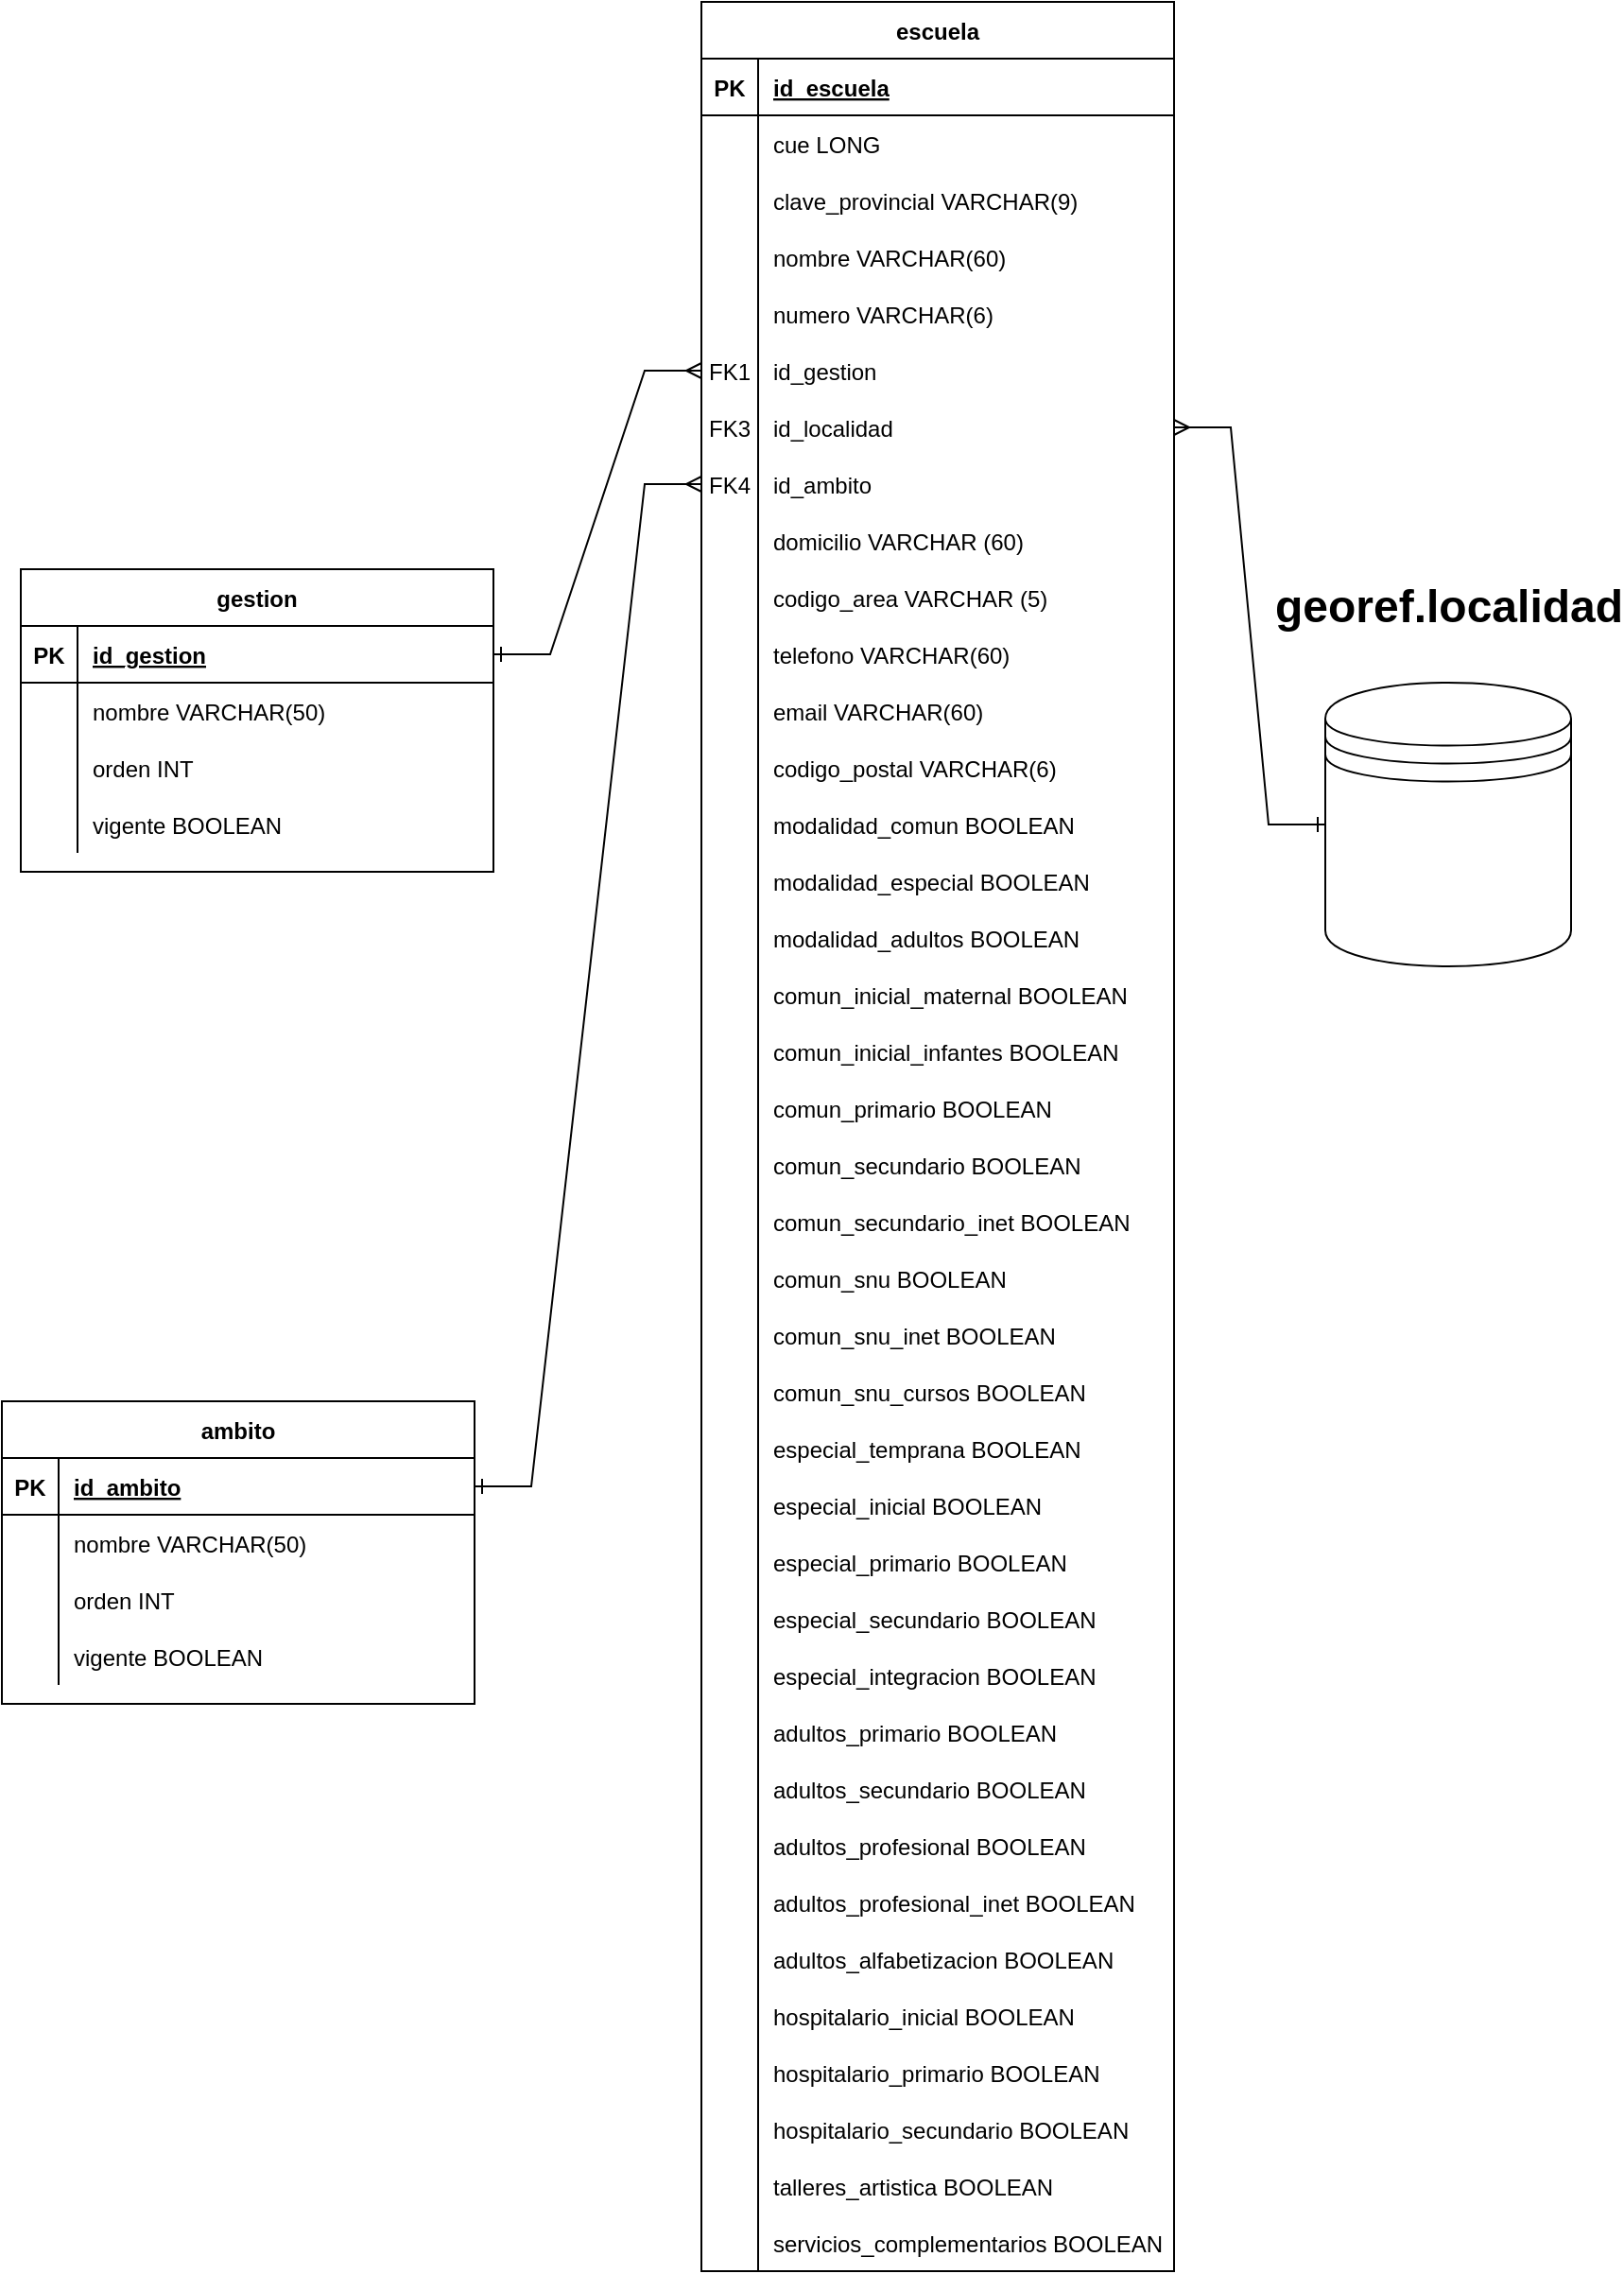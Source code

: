<mxfile version="22.0.4" type="github">
  <diagram id="R2lEEEUBdFMjLlhIrx00" name="Page-1">
    <mxGraphModel dx="1916" dy="1738" grid="1" gridSize="10" guides="1" tooltips="1" connect="1" arrows="1" fold="1" page="1" pageScale="1" pageWidth="850" pageHeight="1100" math="0" shadow="0" extFonts="Permanent Marker^https://fonts.googleapis.com/css?family=Permanent+Marker">
      <root>
        <mxCell id="0" />
        <mxCell id="1" parent="0" />
        <mxCell id="9YQmN1Ds9y90uGteiGCf-36" value="gestion" style="shape=table;startSize=30;container=1;collapsible=1;childLayout=tableLayout;fixedRows=1;rowLines=0;fontStyle=1;align=center;resizeLast=1;" parent="1" vertex="1">
          <mxGeometry x="-530" y="250" width="250" height="160" as="geometry" />
        </mxCell>
        <mxCell id="9YQmN1Ds9y90uGteiGCf-37" value="" style="shape=partialRectangle;collapsible=0;dropTarget=0;pointerEvents=0;fillColor=none;points=[[0,0.5],[1,0.5]];portConstraint=eastwest;top=0;left=0;right=0;bottom=1;" parent="9YQmN1Ds9y90uGteiGCf-36" vertex="1">
          <mxGeometry y="30" width="250" height="30" as="geometry" />
        </mxCell>
        <mxCell id="9YQmN1Ds9y90uGteiGCf-38" value="PK" style="shape=partialRectangle;overflow=hidden;connectable=0;fillColor=none;top=0;left=0;bottom=0;right=0;fontStyle=1;" parent="9YQmN1Ds9y90uGteiGCf-37" vertex="1">
          <mxGeometry width="30" height="30" as="geometry">
            <mxRectangle width="30" height="30" as="alternateBounds" />
          </mxGeometry>
        </mxCell>
        <mxCell id="9YQmN1Ds9y90uGteiGCf-39" value="id_gestion" style="shape=partialRectangle;overflow=hidden;connectable=0;fillColor=none;top=0;left=0;bottom=0;right=0;align=left;spacingLeft=6;fontStyle=5;" parent="9YQmN1Ds9y90uGteiGCf-37" vertex="1">
          <mxGeometry x="30" width="220" height="30" as="geometry">
            <mxRectangle width="220" height="30" as="alternateBounds" />
          </mxGeometry>
        </mxCell>
        <mxCell id="9YQmN1Ds9y90uGteiGCf-40" value="" style="shape=partialRectangle;collapsible=0;dropTarget=0;pointerEvents=0;fillColor=none;points=[[0,0.5],[1,0.5]];portConstraint=eastwest;top=0;left=0;right=0;bottom=0;" parent="9YQmN1Ds9y90uGteiGCf-36" vertex="1">
          <mxGeometry y="60" width="250" height="30" as="geometry" />
        </mxCell>
        <mxCell id="9YQmN1Ds9y90uGteiGCf-41" value="" style="shape=partialRectangle;overflow=hidden;connectable=0;fillColor=none;top=0;left=0;bottom=0;right=0;" parent="9YQmN1Ds9y90uGteiGCf-40" vertex="1">
          <mxGeometry width="30" height="30" as="geometry">
            <mxRectangle width="30" height="30" as="alternateBounds" />
          </mxGeometry>
        </mxCell>
        <mxCell id="9YQmN1Ds9y90uGteiGCf-42" value="nombre VARCHAR(50)" style="shape=partialRectangle;overflow=hidden;connectable=0;fillColor=none;top=0;left=0;bottom=0;right=0;align=left;spacingLeft=6;" parent="9YQmN1Ds9y90uGteiGCf-40" vertex="1">
          <mxGeometry x="30" width="220" height="30" as="geometry">
            <mxRectangle width="220" height="30" as="alternateBounds" />
          </mxGeometry>
        </mxCell>
        <mxCell id="9YQmN1Ds9y90uGteiGCf-43" value="" style="shape=partialRectangle;collapsible=0;dropTarget=0;pointerEvents=0;fillColor=none;points=[[0,0.5],[1,0.5]];portConstraint=eastwest;top=0;left=0;right=0;bottom=0;" parent="9YQmN1Ds9y90uGteiGCf-36" vertex="1">
          <mxGeometry y="90" width="250" height="30" as="geometry" />
        </mxCell>
        <mxCell id="9YQmN1Ds9y90uGteiGCf-44" value="" style="shape=partialRectangle;overflow=hidden;connectable=0;fillColor=none;top=0;left=0;bottom=0;right=0;" parent="9YQmN1Ds9y90uGteiGCf-43" vertex="1">
          <mxGeometry width="30" height="30" as="geometry">
            <mxRectangle width="30" height="30" as="alternateBounds" />
          </mxGeometry>
        </mxCell>
        <mxCell id="9YQmN1Ds9y90uGteiGCf-45" value="orden INT" style="shape=partialRectangle;overflow=hidden;connectable=0;fillColor=none;top=0;left=0;bottom=0;right=0;align=left;spacingLeft=6;" parent="9YQmN1Ds9y90uGteiGCf-43" vertex="1">
          <mxGeometry x="30" width="220" height="30" as="geometry">
            <mxRectangle width="220" height="30" as="alternateBounds" />
          </mxGeometry>
        </mxCell>
        <mxCell id="9YQmN1Ds9y90uGteiGCf-46" value="" style="shape=partialRectangle;collapsible=0;dropTarget=0;pointerEvents=0;fillColor=none;points=[[0,0.5],[1,0.5]];portConstraint=eastwest;top=0;left=0;right=0;bottom=0;" parent="9YQmN1Ds9y90uGteiGCf-36" vertex="1">
          <mxGeometry y="120" width="250" height="30" as="geometry" />
        </mxCell>
        <mxCell id="9YQmN1Ds9y90uGteiGCf-47" value="" style="shape=partialRectangle;overflow=hidden;connectable=0;fillColor=none;top=0;left=0;bottom=0;right=0;" parent="9YQmN1Ds9y90uGteiGCf-46" vertex="1">
          <mxGeometry width="30" height="30" as="geometry">
            <mxRectangle width="30" height="30" as="alternateBounds" />
          </mxGeometry>
        </mxCell>
        <mxCell id="9YQmN1Ds9y90uGteiGCf-48" value="vigente BOOLEAN" style="shape=partialRectangle;overflow=hidden;connectable=0;fillColor=none;top=0;left=0;bottom=0;right=0;align=left;spacingLeft=6;" parent="9YQmN1Ds9y90uGteiGCf-46" vertex="1">
          <mxGeometry x="30" width="220" height="30" as="geometry">
            <mxRectangle width="220" height="30" as="alternateBounds" />
          </mxGeometry>
        </mxCell>
        <mxCell id="9YQmN1Ds9y90uGteiGCf-91" style="edgeStyle=entityRelationEdgeStyle;rounded=0;orthogonalLoop=1;jettySize=auto;html=1;exitX=1;exitY=0.5;exitDx=0;exitDy=0;entryX=0;entryY=0.5;entryDx=0;entryDy=0;startArrow=ERmany;startFill=0;endArrow=ERone;endFill=0;" parent="1" source="9YQmN1Ds9y90uGteiGCf-65" edge="1">
          <mxGeometry relative="1" as="geometry">
            <Array as="points">
              <mxPoint x="570" y="450" />
              <mxPoint x="940" y="440" />
            </Array>
            <mxPoint x="160" y="385" as="targetPoint" />
          </mxGeometry>
        </mxCell>
        <mxCell id="9YQmN1Ds9y90uGteiGCf-94" style="edgeStyle=entityRelationEdgeStyle;rounded=0;orthogonalLoop=1;jettySize=auto;html=1;exitX=1;exitY=0.5;exitDx=0;exitDy=0;entryX=0;entryY=0.5;entryDx=0;entryDy=0;startArrow=ERone;startFill=0;endArrow=ERmany;endFill=0;" parent="1" source="9YQmN1Ds9y90uGteiGCf-37" target="9YQmN1Ds9y90uGteiGCf-33" edge="1">
          <mxGeometry relative="1" as="geometry" />
        </mxCell>
        <mxCell id="9YQmN1Ds9y90uGteiGCf-121" value="ambito" style="shape=table;startSize=30;container=1;collapsible=1;childLayout=tableLayout;fixedRows=1;rowLines=0;fontStyle=1;align=center;resizeLast=1;" parent="1" vertex="1">
          <mxGeometry x="-540" y="690" width="250" height="160" as="geometry" />
        </mxCell>
        <mxCell id="9YQmN1Ds9y90uGteiGCf-122" value="" style="shape=partialRectangle;collapsible=0;dropTarget=0;pointerEvents=0;fillColor=none;points=[[0,0.5],[1,0.5]];portConstraint=eastwest;top=0;left=0;right=0;bottom=1;" parent="9YQmN1Ds9y90uGteiGCf-121" vertex="1">
          <mxGeometry y="30" width="250" height="30" as="geometry" />
        </mxCell>
        <mxCell id="9YQmN1Ds9y90uGteiGCf-123" value="PK" style="shape=partialRectangle;overflow=hidden;connectable=0;fillColor=none;top=0;left=0;bottom=0;right=0;fontStyle=1;" parent="9YQmN1Ds9y90uGteiGCf-122" vertex="1">
          <mxGeometry width="30" height="30" as="geometry">
            <mxRectangle width="30" height="30" as="alternateBounds" />
          </mxGeometry>
        </mxCell>
        <mxCell id="9YQmN1Ds9y90uGteiGCf-124" value="id_ambito" style="shape=partialRectangle;overflow=hidden;connectable=0;fillColor=none;top=0;left=0;bottom=0;right=0;align=left;spacingLeft=6;fontStyle=5;" parent="9YQmN1Ds9y90uGteiGCf-122" vertex="1">
          <mxGeometry x="30" width="220" height="30" as="geometry">
            <mxRectangle width="220" height="30" as="alternateBounds" />
          </mxGeometry>
        </mxCell>
        <mxCell id="9YQmN1Ds9y90uGteiGCf-125" value="" style="shape=partialRectangle;collapsible=0;dropTarget=0;pointerEvents=0;fillColor=none;points=[[0,0.5],[1,0.5]];portConstraint=eastwest;top=0;left=0;right=0;bottom=0;" parent="9YQmN1Ds9y90uGteiGCf-121" vertex="1">
          <mxGeometry y="60" width="250" height="30" as="geometry" />
        </mxCell>
        <mxCell id="9YQmN1Ds9y90uGteiGCf-126" value="" style="shape=partialRectangle;overflow=hidden;connectable=0;fillColor=none;top=0;left=0;bottom=0;right=0;" parent="9YQmN1Ds9y90uGteiGCf-125" vertex="1">
          <mxGeometry width="30" height="30" as="geometry">
            <mxRectangle width="30" height="30" as="alternateBounds" />
          </mxGeometry>
        </mxCell>
        <mxCell id="9YQmN1Ds9y90uGteiGCf-127" value="nombre VARCHAR(50)" style="shape=partialRectangle;overflow=hidden;connectable=0;fillColor=none;top=0;left=0;bottom=0;right=0;align=left;spacingLeft=6;" parent="9YQmN1Ds9y90uGteiGCf-125" vertex="1">
          <mxGeometry x="30" width="220" height="30" as="geometry">
            <mxRectangle width="220" height="30" as="alternateBounds" />
          </mxGeometry>
        </mxCell>
        <mxCell id="9YQmN1Ds9y90uGteiGCf-128" value="" style="shape=partialRectangle;collapsible=0;dropTarget=0;pointerEvents=0;fillColor=none;points=[[0,0.5],[1,0.5]];portConstraint=eastwest;top=0;left=0;right=0;bottom=0;" parent="9YQmN1Ds9y90uGteiGCf-121" vertex="1">
          <mxGeometry y="90" width="250" height="30" as="geometry" />
        </mxCell>
        <mxCell id="9YQmN1Ds9y90uGteiGCf-129" value="" style="shape=partialRectangle;overflow=hidden;connectable=0;fillColor=none;top=0;left=0;bottom=0;right=0;" parent="9YQmN1Ds9y90uGteiGCf-128" vertex="1">
          <mxGeometry width="30" height="30" as="geometry">
            <mxRectangle width="30" height="30" as="alternateBounds" />
          </mxGeometry>
        </mxCell>
        <mxCell id="9YQmN1Ds9y90uGteiGCf-130" value="orden INT" style="shape=partialRectangle;overflow=hidden;connectable=0;fillColor=none;top=0;left=0;bottom=0;right=0;align=left;spacingLeft=6;" parent="9YQmN1Ds9y90uGteiGCf-128" vertex="1">
          <mxGeometry x="30" width="220" height="30" as="geometry">
            <mxRectangle width="220" height="30" as="alternateBounds" />
          </mxGeometry>
        </mxCell>
        <mxCell id="9YQmN1Ds9y90uGteiGCf-131" value="" style="shape=partialRectangle;collapsible=0;dropTarget=0;pointerEvents=0;fillColor=none;points=[[0,0.5],[1,0.5]];portConstraint=eastwest;top=0;left=0;right=0;bottom=0;" parent="9YQmN1Ds9y90uGteiGCf-121" vertex="1">
          <mxGeometry y="120" width="250" height="30" as="geometry" />
        </mxCell>
        <mxCell id="9YQmN1Ds9y90uGteiGCf-132" value="" style="shape=partialRectangle;overflow=hidden;connectable=0;fillColor=none;top=0;left=0;bottom=0;right=0;" parent="9YQmN1Ds9y90uGteiGCf-131" vertex="1">
          <mxGeometry width="30" height="30" as="geometry">
            <mxRectangle width="30" height="30" as="alternateBounds" />
          </mxGeometry>
        </mxCell>
        <mxCell id="9YQmN1Ds9y90uGteiGCf-133" value="vigente BOOLEAN" style="shape=partialRectangle;overflow=hidden;connectable=0;fillColor=none;top=0;left=0;bottom=0;right=0;align=left;spacingLeft=6;" parent="9YQmN1Ds9y90uGteiGCf-131" vertex="1">
          <mxGeometry x="30" width="220" height="30" as="geometry">
            <mxRectangle width="220" height="30" as="alternateBounds" />
          </mxGeometry>
        </mxCell>
        <mxCell id="9YQmN1Ds9y90uGteiGCf-134" style="edgeStyle=entityRelationEdgeStyle;rounded=0;orthogonalLoop=1;jettySize=auto;html=1;exitX=1;exitY=0.5;exitDx=0;exitDy=0;entryX=0;entryY=0.5;entryDx=0;entryDy=0;startArrow=ERone;startFill=0;endArrow=ERmany;endFill=0;" parent="1" source="9YQmN1Ds9y90uGteiGCf-122" target="9YQmN1Ds9y90uGteiGCf-118" edge="1">
          <mxGeometry relative="1" as="geometry" />
        </mxCell>
        <mxCell id="9YQmN1Ds9y90uGteiGCf-1" value="escuela" style="shape=table;startSize=30;container=1;collapsible=1;childLayout=tableLayout;fixedRows=1;rowLines=0;fontStyle=1;align=center;resizeLast=1;" parent="1" vertex="1">
          <mxGeometry x="-170" y="-50" width="250" height="1200" as="geometry" />
        </mxCell>
        <mxCell id="9YQmN1Ds9y90uGteiGCf-2" value="" style="shape=partialRectangle;collapsible=0;dropTarget=0;pointerEvents=0;fillColor=none;points=[[0,0.5],[1,0.5]];portConstraint=eastwest;top=0;left=0;right=0;bottom=1;" parent="9YQmN1Ds9y90uGteiGCf-1" vertex="1">
          <mxGeometry y="30" width="250" height="30" as="geometry" />
        </mxCell>
        <mxCell id="9YQmN1Ds9y90uGteiGCf-3" value="PK" style="shape=partialRectangle;overflow=hidden;connectable=0;fillColor=none;top=0;left=0;bottom=0;right=0;fontStyle=1;" parent="9YQmN1Ds9y90uGteiGCf-2" vertex="1">
          <mxGeometry width="30" height="30" as="geometry">
            <mxRectangle width="30" height="30" as="alternateBounds" />
          </mxGeometry>
        </mxCell>
        <mxCell id="9YQmN1Ds9y90uGteiGCf-4" value="id_escuela" style="shape=partialRectangle;overflow=hidden;connectable=0;fillColor=none;top=0;left=0;bottom=0;right=0;align=left;spacingLeft=6;fontStyle=5;" parent="9YQmN1Ds9y90uGteiGCf-2" vertex="1">
          <mxGeometry x="30" width="220" height="30" as="geometry">
            <mxRectangle width="220" height="30" as="alternateBounds" />
          </mxGeometry>
        </mxCell>
        <mxCell id="9YQmN1Ds9y90uGteiGCf-5" value="" style="shape=partialRectangle;collapsible=0;dropTarget=0;pointerEvents=0;fillColor=none;points=[[0,0.5],[1,0.5]];portConstraint=eastwest;top=0;left=0;right=0;bottom=0;" parent="9YQmN1Ds9y90uGteiGCf-1" vertex="1">
          <mxGeometry y="60" width="250" height="30" as="geometry" />
        </mxCell>
        <mxCell id="9YQmN1Ds9y90uGteiGCf-6" value="" style="shape=partialRectangle;overflow=hidden;connectable=0;fillColor=none;top=0;left=0;bottom=0;right=0;" parent="9YQmN1Ds9y90uGteiGCf-5" vertex="1">
          <mxGeometry width="30" height="30" as="geometry">
            <mxRectangle width="30" height="30" as="alternateBounds" />
          </mxGeometry>
        </mxCell>
        <mxCell id="9YQmN1Ds9y90uGteiGCf-7" value="cue LONG" style="shape=partialRectangle;overflow=hidden;connectable=0;fillColor=none;top=0;left=0;bottom=0;right=0;align=left;spacingLeft=6;" parent="9YQmN1Ds9y90uGteiGCf-5" vertex="1">
          <mxGeometry x="30" width="220" height="30" as="geometry">
            <mxRectangle width="220" height="30" as="alternateBounds" />
          </mxGeometry>
        </mxCell>
        <mxCell id="9YQmN1Ds9y90uGteiGCf-8" value="" style="shape=partialRectangle;collapsible=0;dropTarget=0;pointerEvents=0;fillColor=none;points=[[0,0.5],[1,0.5]];portConstraint=eastwest;top=0;left=0;right=0;bottom=0;" parent="9YQmN1Ds9y90uGteiGCf-1" vertex="1">
          <mxGeometry y="90" width="250" height="30" as="geometry" />
        </mxCell>
        <mxCell id="9YQmN1Ds9y90uGteiGCf-9" value="" style="shape=partialRectangle;overflow=hidden;connectable=0;fillColor=none;top=0;left=0;bottom=0;right=0;" parent="9YQmN1Ds9y90uGteiGCf-8" vertex="1">
          <mxGeometry width="30" height="30" as="geometry">
            <mxRectangle width="30" height="30" as="alternateBounds" />
          </mxGeometry>
        </mxCell>
        <mxCell id="9YQmN1Ds9y90uGteiGCf-10" value="clave_provincial VARCHAR(9)" style="shape=partialRectangle;overflow=hidden;connectable=0;fillColor=none;top=0;left=0;bottom=0;right=0;align=left;spacingLeft=6;" parent="9YQmN1Ds9y90uGteiGCf-8" vertex="1">
          <mxGeometry x="30" width="220" height="30" as="geometry">
            <mxRectangle width="220" height="30" as="alternateBounds" />
          </mxGeometry>
        </mxCell>
        <mxCell id="9YQmN1Ds9y90uGteiGCf-11" value="" style="shape=partialRectangle;collapsible=0;dropTarget=0;pointerEvents=0;fillColor=none;points=[[0,0.5],[1,0.5]];portConstraint=eastwest;top=0;left=0;right=0;bottom=0;" parent="9YQmN1Ds9y90uGteiGCf-1" vertex="1">
          <mxGeometry y="120" width="250" height="30" as="geometry" />
        </mxCell>
        <mxCell id="9YQmN1Ds9y90uGteiGCf-12" value="" style="shape=partialRectangle;overflow=hidden;connectable=0;fillColor=none;top=0;left=0;bottom=0;right=0;" parent="9YQmN1Ds9y90uGteiGCf-11" vertex="1">
          <mxGeometry width="30" height="30" as="geometry">
            <mxRectangle width="30" height="30" as="alternateBounds" />
          </mxGeometry>
        </mxCell>
        <mxCell id="9YQmN1Ds9y90uGteiGCf-13" value="nombre VARCHAR(60)" style="shape=partialRectangle;overflow=hidden;connectable=0;fillColor=none;top=0;left=0;bottom=0;right=0;align=left;spacingLeft=6;" parent="9YQmN1Ds9y90uGteiGCf-11" vertex="1">
          <mxGeometry x="30" width="220" height="30" as="geometry">
            <mxRectangle width="220" height="30" as="alternateBounds" />
          </mxGeometry>
        </mxCell>
        <mxCell id="9YQmN1Ds9y90uGteiGCf-14" value="" style="shape=partialRectangle;collapsible=0;dropTarget=0;pointerEvents=0;fillColor=none;points=[[0,0.5],[1,0.5]];portConstraint=eastwest;top=0;left=0;right=0;bottom=0;" parent="9YQmN1Ds9y90uGteiGCf-1" vertex="1">
          <mxGeometry y="150" width="250" height="30" as="geometry" />
        </mxCell>
        <mxCell id="9YQmN1Ds9y90uGteiGCf-15" value="" style="shape=partialRectangle;overflow=hidden;connectable=0;fillColor=none;top=0;left=0;bottom=0;right=0;" parent="9YQmN1Ds9y90uGteiGCf-14" vertex="1">
          <mxGeometry width="30" height="30" as="geometry">
            <mxRectangle width="30" height="30" as="alternateBounds" />
          </mxGeometry>
        </mxCell>
        <mxCell id="9YQmN1Ds9y90uGteiGCf-16" value="numero VARCHAR(6)" style="shape=partialRectangle;overflow=hidden;connectable=0;fillColor=none;top=0;left=0;bottom=0;right=0;align=left;spacingLeft=6;" parent="9YQmN1Ds9y90uGteiGCf-14" vertex="1">
          <mxGeometry x="30" width="220" height="30" as="geometry">
            <mxRectangle width="220" height="30" as="alternateBounds" />
          </mxGeometry>
        </mxCell>
        <mxCell id="9YQmN1Ds9y90uGteiGCf-33" value="" style="shape=partialRectangle;collapsible=0;dropTarget=0;pointerEvents=0;fillColor=none;points=[[0,0.5],[1,0.5]];portConstraint=eastwest;top=0;left=0;right=0;bottom=0;" parent="9YQmN1Ds9y90uGteiGCf-1" vertex="1">
          <mxGeometry y="180" width="250" height="30" as="geometry" />
        </mxCell>
        <mxCell id="9YQmN1Ds9y90uGteiGCf-34" value="FK1" style="shape=partialRectangle;overflow=hidden;connectable=0;fillColor=none;top=0;left=0;bottom=0;right=0;" parent="9YQmN1Ds9y90uGteiGCf-33" vertex="1">
          <mxGeometry width="30" height="30" as="geometry">
            <mxRectangle width="30" height="30" as="alternateBounds" />
          </mxGeometry>
        </mxCell>
        <mxCell id="9YQmN1Ds9y90uGteiGCf-35" value="id_gestion" style="shape=partialRectangle;overflow=hidden;connectable=0;fillColor=none;top=0;left=0;bottom=0;right=0;align=left;spacingLeft=6;" parent="9YQmN1Ds9y90uGteiGCf-33" vertex="1">
          <mxGeometry x="30" width="220" height="30" as="geometry">
            <mxRectangle width="220" height="30" as="alternateBounds" />
          </mxGeometry>
        </mxCell>
        <mxCell id="9YQmN1Ds9y90uGteiGCf-65" value="" style="shape=partialRectangle;collapsible=0;dropTarget=0;pointerEvents=0;fillColor=none;points=[[0,0.5],[1,0.5]];portConstraint=eastwest;top=0;left=0;right=0;bottom=0;" parent="9YQmN1Ds9y90uGteiGCf-1" vertex="1">
          <mxGeometry y="210" width="250" height="30" as="geometry" />
        </mxCell>
        <mxCell id="9YQmN1Ds9y90uGteiGCf-66" value="FK3" style="shape=partialRectangle;overflow=hidden;connectable=0;fillColor=none;top=0;left=0;bottom=0;right=0;" parent="9YQmN1Ds9y90uGteiGCf-65" vertex="1">
          <mxGeometry width="30" height="30" as="geometry">
            <mxRectangle width="30" height="30" as="alternateBounds" />
          </mxGeometry>
        </mxCell>
        <mxCell id="9YQmN1Ds9y90uGteiGCf-67" value="id_localidad" style="shape=partialRectangle;overflow=hidden;connectable=0;fillColor=none;top=0;left=0;bottom=0;right=0;align=left;spacingLeft=6;" parent="9YQmN1Ds9y90uGteiGCf-65" vertex="1">
          <mxGeometry x="30" width="220" height="30" as="geometry">
            <mxRectangle width="220" height="30" as="alternateBounds" />
          </mxGeometry>
        </mxCell>
        <mxCell id="9YQmN1Ds9y90uGteiGCf-118" value="" style="shape=partialRectangle;collapsible=0;dropTarget=0;pointerEvents=0;fillColor=none;points=[[0,0.5],[1,0.5]];portConstraint=eastwest;top=0;left=0;right=0;bottom=0;" parent="9YQmN1Ds9y90uGteiGCf-1" vertex="1">
          <mxGeometry y="240" width="250" height="30" as="geometry" />
        </mxCell>
        <mxCell id="9YQmN1Ds9y90uGteiGCf-119" value="FK4" style="shape=partialRectangle;overflow=hidden;connectable=0;fillColor=none;top=0;left=0;bottom=0;right=0;" parent="9YQmN1Ds9y90uGteiGCf-118" vertex="1">
          <mxGeometry width="30" height="30" as="geometry">
            <mxRectangle width="30" height="30" as="alternateBounds" />
          </mxGeometry>
        </mxCell>
        <mxCell id="9YQmN1Ds9y90uGteiGCf-120" value="id_ambito" style="shape=partialRectangle;overflow=hidden;connectable=0;fillColor=none;top=0;left=0;bottom=0;right=0;align=left;spacingLeft=6;" parent="9YQmN1Ds9y90uGteiGCf-118" vertex="1">
          <mxGeometry x="30" width="220" height="30" as="geometry">
            <mxRectangle width="220" height="30" as="alternateBounds" />
          </mxGeometry>
        </mxCell>
        <mxCell id="9YQmN1Ds9y90uGteiGCf-96" value="" style="shape=partialRectangle;collapsible=0;dropTarget=0;pointerEvents=0;fillColor=none;points=[[0,0.5],[1,0.5]];portConstraint=eastwest;top=0;left=0;right=0;bottom=0;" parent="9YQmN1Ds9y90uGteiGCf-1" vertex="1">
          <mxGeometry y="270" width="250" height="30" as="geometry" />
        </mxCell>
        <mxCell id="9YQmN1Ds9y90uGteiGCf-97" value="" style="shape=partialRectangle;overflow=hidden;connectable=0;fillColor=none;top=0;left=0;bottom=0;right=0;" parent="9YQmN1Ds9y90uGteiGCf-96" vertex="1">
          <mxGeometry width="30" height="30" as="geometry">
            <mxRectangle width="30" height="30" as="alternateBounds" />
          </mxGeometry>
        </mxCell>
        <mxCell id="9YQmN1Ds9y90uGteiGCf-98" value="domicilio VARCHAR (60)" style="shape=partialRectangle;overflow=hidden;connectable=0;fillColor=none;top=0;left=0;bottom=0;right=0;align=left;spacingLeft=6;" parent="9YQmN1Ds9y90uGteiGCf-96" vertex="1">
          <mxGeometry x="30" width="220" height="30" as="geometry">
            <mxRectangle width="220" height="30" as="alternateBounds" />
          </mxGeometry>
        </mxCell>
        <mxCell id="9YQmN1Ds9y90uGteiGCf-112" value="" style="shape=partialRectangle;collapsible=0;dropTarget=0;pointerEvents=0;fillColor=none;points=[[0,0.5],[1,0.5]];portConstraint=eastwest;top=0;left=0;right=0;bottom=0;" parent="9YQmN1Ds9y90uGteiGCf-1" vertex="1">
          <mxGeometry y="300" width="250" height="30" as="geometry" />
        </mxCell>
        <mxCell id="9YQmN1Ds9y90uGteiGCf-113" value="" style="shape=partialRectangle;overflow=hidden;connectable=0;fillColor=none;top=0;left=0;bottom=0;right=0;" parent="9YQmN1Ds9y90uGteiGCf-112" vertex="1">
          <mxGeometry width="30" height="30" as="geometry">
            <mxRectangle width="30" height="30" as="alternateBounds" />
          </mxGeometry>
        </mxCell>
        <mxCell id="9YQmN1Ds9y90uGteiGCf-114" value="codigo_area VARCHAR (5)" style="shape=partialRectangle;overflow=hidden;connectable=0;fillColor=none;top=0;left=0;bottom=0;right=0;align=left;spacingLeft=6;" parent="9YQmN1Ds9y90uGteiGCf-112" vertex="1">
          <mxGeometry x="30" width="220" height="30" as="geometry">
            <mxRectangle width="220" height="30" as="alternateBounds" />
          </mxGeometry>
        </mxCell>
        <mxCell id="9YQmN1Ds9y90uGteiGCf-99" value="" style="shape=partialRectangle;collapsible=0;dropTarget=0;pointerEvents=0;fillColor=none;points=[[0,0.5],[1,0.5]];portConstraint=eastwest;top=0;left=0;right=0;bottom=0;" parent="9YQmN1Ds9y90uGteiGCf-1" vertex="1">
          <mxGeometry y="330" width="250" height="30" as="geometry" />
        </mxCell>
        <mxCell id="9YQmN1Ds9y90uGteiGCf-100" value="" style="shape=partialRectangle;overflow=hidden;connectable=0;fillColor=none;top=0;left=0;bottom=0;right=0;" parent="9YQmN1Ds9y90uGteiGCf-99" vertex="1">
          <mxGeometry width="30" height="30" as="geometry">
            <mxRectangle width="30" height="30" as="alternateBounds" />
          </mxGeometry>
        </mxCell>
        <mxCell id="9YQmN1Ds9y90uGteiGCf-101" value="telefono VARCHAR(60)" style="shape=partialRectangle;overflow=hidden;connectable=0;fillColor=none;top=0;left=0;bottom=0;right=0;align=left;spacingLeft=6;" parent="9YQmN1Ds9y90uGteiGCf-99" vertex="1">
          <mxGeometry x="30" width="220" height="30" as="geometry">
            <mxRectangle width="220" height="30" as="alternateBounds" />
          </mxGeometry>
        </mxCell>
        <mxCell id="9YQmN1Ds9y90uGteiGCf-115" value="" style="shape=partialRectangle;collapsible=0;dropTarget=0;pointerEvents=0;fillColor=none;points=[[0,0.5],[1,0.5]];portConstraint=eastwest;top=0;left=0;right=0;bottom=0;" parent="9YQmN1Ds9y90uGteiGCf-1" vertex="1">
          <mxGeometry y="360" width="250" height="30" as="geometry" />
        </mxCell>
        <mxCell id="9YQmN1Ds9y90uGteiGCf-116" value="" style="shape=partialRectangle;overflow=hidden;connectable=0;fillColor=none;top=0;left=0;bottom=0;right=0;" parent="9YQmN1Ds9y90uGteiGCf-115" vertex="1">
          <mxGeometry width="30" height="30" as="geometry">
            <mxRectangle width="30" height="30" as="alternateBounds" />
          </mxGeometry>
        </mxCell>
        <mxCell id="9YQmN1Ds9y90uGteiGCf-117" value="email VARCHAR(60)" style="shape=partialRectangle;overflow=hidden;connectable=0;fillColor=none;top=0;left=0;bottom=0;right=0;align=left;spacingLeft=6;" parent="9YQmN1Ds9y90uGteiGCf-115" vertex="1">
          <mxGeometry x="30" width="220" height="30" as="geometry">
            <mxRectangle width="220" height="30" as="alternateBounds" />
          </mxGeometry>
        </mxCell>
        <mxCell id="P555-BphKyuBICLtv276-178" value="" style="shape=partialRectangle;collapsible=0;dropTarget=0;pointerEvents=0;fillColor=none;points=[[0,0.5],[1,0.5]];portConstraint=eastwest;top=0;left=0;right=0;bottom=0;" parent="9YQmN1Ds9y90uGteiGCf-1" vertex="1">
          <mxGeometry y="390" width="250" height="30" as="geometry" />
        </mxCell>
        <mxCell id="P555-BphKyuBICLtv276-179" value="" style="shape=partialRectangle;overflow=hidden;connectable=0;fillColor=none;top=0;left=0;bottom=0;right=0;" parent="P555-BphKyuBICLtv276-178" vertex="1">
          <mxGeometry width="30" height="30" as="geometry">
            <mxRectangle width="30" height="30" as="alternateBounds" />
          </mxGeometry>
        </mxCell>
        <mxCell id="P555-BphKyuBICLtv276-180" value="codigo_postal VARCHAR(6)" style="shape=partialRectangle;overflow=hidden;connectable=0;fillColor=none;top=0;left=0;bottom=0;right=0;align=left;spacingLeft=6;" parent="P555-BphKyuBICLtv276-178" vertex="1">
          <mxGeometry x="30" width="220" height="30" as="geometry">
            <mxRectangle width="220" height="30" as="alternateBounds" />
          </mxGeometry>
        </mxCell>
        <mxCell id="CJse-N3JDThR90MtRQgZ-4" value="" style="shape=partialRectangle;collapsible=0;dropTarget=0;pointerEvents=0;fillColor=none;points=[[0,0.5],[1,0.5]];portConstraint=eastwest;top=0;left=0;right=0;bottom=0;" parent="9YQmN1Ds9y90uGteiGCf-1" vertex="1">
          <mxGeometry y="420" width="250" height="30" as="geometry" />
        </mxCell>
        <mxCell id="CJse-N3JDThR90MtRQgZ-5" value="" style="shape=partialRectangle;overflow=hidden;connectable=0;fillColor=none;top=0;left=0;bottom=0;right=0;" parent="CJse-N3JDThR90MtRQgZ-4" vertex="1">
          <mxGeometry width="30" height="30" as="geometry">
            <mxRectangle width="30" height="30" as="alternateBounds" />
          </mxGeometry>
        </mxCell>
        <mxCell id="CJse-N3JDThR90MtRQgZ-6" value="modalidad_comun BOOLEAN" style="shape=partialRectangle;overflow=hidden;connectable=1;fillColor=none;top=0;left=0;bottom=0;right=0;align=left;spacingLeft=6;movable=1;resizable=1;rotatable=1;deletable=1;editable=1;locked=0;" parent="CJse-N3JDThR90MtRQgZ-4" vertex="1">
          <mxGeometry x="30" width="220" height="30" as="geometry">
            <mxRectangle width="220" height="30" as="alternateBounds" />
          </mxGeometry>
        </mxCell>
        <mxCell id="CJse-N3JDThR90MtRQgZ-7" value="" style="shape=partialRectangle;collapsible=0;dropTarget=0;pointerEvents=0;fillColor=none;points=[[0,0.5],[1,0.5]];portConstraint=eastwest;top=0;left=0;right=0;bottom=0;" parent="9YQmN1Ds9y90uGteiGCf-1" vertex="1">
          <mxGeometry y="450" width="250" height="30" as="geometry" />
        </mxCell>
        <mxCell id="CJse-N3JDThR90MtRQgZ-8" value="" style="shape=partialRectangle;overflow=hidden;connectable=0;fillColor=none;top=0;left=0;bottom=0;right=0;" parent="CJse-N3JDThR90MtRQgZ-7" vertex="1">
          <mxGeometry width="30" height="30" as="geometry">
            <mxRectangle width="30" height="30" as="alternateBounds" />
          </mxGeometry>
        </mxCell>
        <mxCell id="CJse-N3JDThR90MtRQgZ-9" value="modalidad_especial BOOLEAN" style="shape=partialRectangle;overflow=hidden;connectable=1;fillColor=none;top=0;left=0;bottom=0;right=0;align=left;spacingLeft=6;movable=1;resizable=1;rotatable=1;deletable=1;editable=1;locked=0;" parent="CJse-N3JDThR90MtRQgZ-7" vertex="1">
          <mxGeometry x="30" width="220" height="30" as="geometry">
            <mxRectangle width="220" height="30" as="alternateBounds" />
          </mxGeometry>
        </mxCell>
        <mxCell id="CJse-N3JDThR90MtRQgZ-10" value="" style="shape=partialRectangle;collapsible=0;dropTarget=0;pointerEvents=0;fillColor=none;points=[[0,0.5],[1,0.5]];portConstraint=eastwest;top=0;left=0;right=0;bottom=0;" parent="9YQmN1Ds9y90uGteiGCf-1" vertex="1">
          <mxGeometry y="480" width="250" height="30" as="geometry" />
        </mxCell>
        <mxCell id="CJse-N3JDThR90MtRQgZ-11" value="" style="shape=partialRectangle;overflow=hidden;connectable=0;fillColor=none;top=0;left=0;bottom=0;right=0;" parent="CJse-N3JDThR90MtRQgZ-10" vertex="1">
          <mxGeometry width="30" height="30" as="geometry">
            <mxRectangle width="30" height="30" as="alternateBounds" />
          </mxGeometry>
        </mxCell>
        <mxCell id="CJse-N3JDThR90MtRQgZ-12" value="modalidad_adultos BOOLEAN" style="shape=partialRectangle;overflow=hidden;connectable=1;fillColor=none;top=0;left=0;bottom=0;right=0;align=left;spacingLeft=6;movable=1;resizable=1;rotatable=1;deletable=1;editable=1;locked=0;" parent="CJse-N3JDThR90MtRQgZ-10" vertex="1">
          <mxGeometry x="30" width="220" height="30" as="geometry">
            <mxRectangle width="220" height="30" as="alternateBounds" />
          </mxGeometry>
        </mxCell>
        <mxCell id="P555-BphKyuBICLtv276-181" value="" style="shape=partialRectangle;collapsible=0;dropTarget=0;pointerEvents=0;fillColor=none;points=[[0,0.5],[1,0.5]];portConstraint=eastwest;top=0;left=0;right=0;bottom=0;" parent="9YQmN1Ds9y90uGteiGCf-1" vertex="1">
          <mxGeometry y="510" width="250" height="30" as="geometry" />
        </mxCell>
        <mxCell id="P555-BphKyuBICLtv276-182" value="" style="shape=partialRectangle;overflow=hidden;connectable=0;fillColor=none;top=0;left=0;bottom=0;right=0;" parent="P555-BphKyuBICLtv276-181" vertex="1">
          <mxGeometry width="30" height="30" as="geometry">
            <mxRectangle width="30" height="30" as="alternateBounds" />
          </mxGeometry>
        </mxCell>
        <mxCell id="P555-BphKyuBICLtv276-183" value="comun_inicial_maternal BOOLEAN" style="shape=partialRectangle;overflow=hidden;connectable=0;fillColor=none;top=0;left=0;bottom=0;right=0;align=left;spacingLeft=6;" parent="P555-BphKyuBICLtv276-181" vertex="1">
          <mxGeometry x="30" width="220" height="30" as="geometry">
            <mxRectangle width="220" height="30" as="alternateBounds" />
          </mxGeometry>
        </mxCell>
        <mxCell id="P555-BphKyuBICLtv276-184" value="" style="shape=partialRectangle;collapsible=0;dropTarget=0;pointerEvents=0;fillColor=none;points=[[0,0.5],[1,0.5]];portConstraint=eastwest;top=0;left=0;right=0;bottom=0;" parent="9YQmN1Ds9y90uGteiGCf-1" vertex="1">
          <mxGeometry y="540" width="250" height="30" as="geometry" />
        </mxCell>
        <mxCell id="P555-BphKyuBICLtv276-185" value="" style="shape=partialRectangle;overflow=hidden;connectable=0;fillColor=none;top=0;left=0;bottom=0;right=0;" parent="P555-BphKyuBICLtv276-184" vertex="1">
          <mxGeometry width="30" height="30" as="geometry">
            <mxRectangle width="30" height="30" as="alternateBounds" />
          </mxGeometry>
        </mxCell>
        <mxCell id="P555-BphKyuBICLtv276-186" value="comun_inicial_infantes BOOLEAN" style="shape=partialRectangle;overflow=hidden;connectable=0;fillColor=none;top=0;left=0;bottom=0;right=0;align=left;spacingLeft=6;" parent="P555-BphKyuBICLtv276-184" vertex="1">
          <mxGeometry x="30" width="220" height="30" as="geometry">
            <mxRectangle width="220" height="30" as="alternateBounds" />
          </mxGeometry>
        </mxCell>
        <mxCell id="P555-BphKyuBICLtv276-187" value="" style="shape=partialRectangle;collapsible=0;dropTarget=0;pointerEvents=0;fillColor=none;points=[[0,0.5],[1,0.5]];portConstraint=eastwest;top=0;left=0;right=0;bottom=0;" parent="9YQmN1Ds9y90uGteiGCf-1" vertex="1">
          <mxGeometry y="570" width="250" height="30" as="geometry" />
        </mxCell>
        <mxCell id="P555-BphKyuBICLtv276-188" value="" style="shape=partialRectangle;overflow=hidden;connectable=0;fillColor=none;top=0;left=0;bottom=0;right=0;" parent="P555-BphKyuBICLtv276-187" vertex="1">
          <mxGeometry width="30" height="30" as="geometry">
            <mxRectangle width="30" height="30" as="alternateBounds" />
          </mxGeometry>
        </mxCell>
        <mxCell id="P555-BphKyuBICLtv276-189" value="comun_primario BOOLEAN" style="shape=partialRectangle;overflow=hidden;connectable=0;fillColor=none;top=0;left=0;bottom=0;right=0;align=left;spacingLeft=6;" parent="P555-BphKyuBICLtv276-187" vertex="1">
          <mxGeometry x="30" width="220" height="30" as="geometry">
            <mxRectangle width="220" height="30" as="alternateBounds" />
          </mxGeometry>
        </mxCell>
        <mxCell id="P555-BphKyuBICLtv276-190" value="" style="shape=partialRectangle;collapsible=0;dropTarget=0;pointerEvents=0;fillColor=none;points=[[0,0.5],[1,0.5]];portConstraint=eastwest;top=0;left=0;right=0;bottom=0;" parent="9YQmN1Ds9y90uGteiGCf-1" vertex="1">
          <mxGeometry y="600" width="250" height="30" as="geometry" />
        </mxCell>
        <mxCell id="P555-BphKyuBICLtv276-191" value="" style="shape=partialRectangle;overflow=hidden;connectable=0;fillColor=none;top=0;left=0;bottom=0;right=0;" parent="P555-BphKyuBICLtv276-190" vertex="1">
          <mxGeometry width="30" height="30" as="geometry">
            <mxRectangle width="30" height="30" as="alternateBounds" />
          </mxGeometry>
        </mxCell>
        <mxCell id="P555-BphKyuBICLtv276-192" value="comun_secundario BOOLEAN" style="shape=partialRectangle;overflow=hidden;connectable=0;fillColor=none;top=0;left=0;bottom=0;right=0;align=left;spacingLeft=6;" parent="P555-BphKyuBICLtv276-190" vertex="1">
          <mxGeometry x="30" width="220" height="30" as="geometry">
            <mxRectangle width="220" height="30" as="alternateBounds" />
          </mxGeometry>
        </mxCell>
        <mxCell id="P555-BphKyuBICLtv276-245" value="" style="shape=partialRectangle;collapsible=0;dropTarget=0;pointerEvents=0;fillColor=none;points=[[0,0.5],[1,0.5]];portConstraint=eastwest;top=0;left=0;right=0;bottom=0;" parent="9YQmN1Ds9y90uGteiGCf-1" vertex="1">
          <mxGeometry y="630" width="250" height="30" as="geometry" />
        </mxCell>
        <mxCell id="P555-BphKyuBICLtv276-246" value="" style="shape=partialRectangle;overflow=hidden;connectable=0;fillColor=none;top=0;left=0;bottom=0;right=0;" parent="P555-BphKyuBICLtv276-245" vertex="1">
          <mxGeometry width="30" height="30" as="geometry">
            <mxRectangle width="30" height="30" as="alternateBounds" />
          </mxGeometry>
        </mxCell>
        <mxCell id="P555-BphKyuBICLtv276-247" value="comun_secundario_inet BOOLEAN" style="shape=partialRectangle;overflow=hidden;connectable=0;fillColor=none;top=0;left=0;bottom=0;right=0;align=left;spacingLeft=6;" parent="P555-BphKyuBICLtv276-245" vertex="1">
          <mxGeometry x="30" width="220" height="30" as="geometry">
            <mxRectangle width="220" height="30" as="alternateBounds" />
          </mxGeometry>
        </mxCell>
        <mxCell id="P555-BphKyuBICLtv276-248" value="" style="shape=partialRectangle;collapsible=0;dropTarget=0;pointerEvents=0;fillColor=none;points=[[0,0.5],[1,0.5]];portConstraint=eastwest;top=0;left=0;right=0;bottom=0;" parent="9YQmN1Ds9y90uGteiGCf-1" vertex="1">
          <mxGeometry y="660" width="250" height="30" as="geometry" />
        </mxCell>
        <mxCell id="P555-BphKyuBICLtv276-249" value="" style="shape=partialRectangle;overflow=hidden;connectable=0;fillColor=none;top=0;left=0;bottom=0;right=0;" parent="P555-BphKyuBICLtv276-248" vertex="1">
          <mxGeometry width="30" height="30" as="geometry">
            <mxRectangle width="30" height="30" as="alternateBounds" />
          </mxGeometry>
        </mxCell>
        <mxCell id="P555-BphKyuBICLtv276-250" value="comun_snu BOOLEAN" style="shape=partialRectangle;overflow=hidden;connectable=0;fillColor=none;top=0;left=0;bottom=0;right=0;align=left;spacingLeft=6;" parent="P555-BphKyuBICLtv276-248" vertex="1">
          <mxGeometry x="30" width="220" height="30" as="geometry">
            <mxRectangle width="220" height="30" as="alternateBounds" />
          </mxGeometry>
        </mxCell>
        <mxCell id="P555-BphKyuBICLtv276-251" value="" style="shape=partialRectangle;collapsible=0;dropTarget=0;pointerEvents=0;fillColor=none;points=[[0,0.5],[1,0.5]];portConstraint=eastwest;top=0;left=0;right=0;bottom=0;" parent="9YQmN1Ds9y90uGteiGCf-1" vertex="1">
          <mxGeometry y="690" width="250" height="30" as="geometry" />
        </mxCell>
        <mxCell id="P555-BphKyuBICLtv276-252" value="" style="shape=partialRectangle;overflow=hidden;connectable=0;fillColor=none;top=0;left=0;bottom=0;right=0;" parent="P555-BphKyuBICLtv276-251" vertex="1">
          <mxGeometry width="30" height="30" as="geometry">
            <mxRectangle width="30" height="30" as="alternateBounds" />
          </mxGeometry>
        </mxCell>
        <mxCell id="P555-BphKyuBICLtv276-253" value="comun_snu_inet BOOLEAN" style="shape=partialRectangle;overflow=hidden;connectable=0;fillColor=none;top=0;left=0;bottom=0;right=0;align=left;spacingLeft=6;" parent="P555-BphKyuBICLtv276-251" vertex="1">
          <mxGeometry x="30" width="220" height="30" as="geometry">
            <mxRectangle width="220" height="30" as="alternateBounds" />
          </mxGeometry>
        </mxCell>
        <mxCell id="P555-BphKyuBICLtv276-254" value="" style="shape=partialRectangle;collapsible=0;dropTarget=0;pointerEvents=0;fillColor=none;points=[[0,0.5],[1,0.5]];portConstraint=eastwest;top=0;left=0;right=0;bottom=0;" parent="9YQmN1Ds9y90uGteiGCf-1" vertex="1">
          <mxGeometry y="720" width="250" height="30" as="geometry" />
        </mxCell>
        <mxCell id="P555-BphKyuBICLtv276-255" value="" style="shape=partialRectangle;overflow=hidden;connectable=0;fillColor=none;top=0;left=0;bottom=0;right=0;" parent="P555-BphKyuBICLtv276-254" vertex="1">
          <mxGeometry width="30" height="30" as="geometry">
            <mxRectangle width="30" height="30" as="alternateBounds" />
          </mxGeometry>
        </mxCell>
        <mxCell id="P555-BphKyuBICLtv276-256" value="comun_snu_cursos BOOLEAN" style="shape=partialRectangle;overflow=hidden;connectable=0;fillColor=none;top=0;left=0;bottom=0;right=0;align=left;spacingLeft=6;" parent="P555-BphKyuBICLtv276-254" vertex="1">
          <mxGeometry x="30" width="220" height="30" as="geometry">
            <mxRectangle width="220" height="30" as="alternateBounds" />
          </mxGeometry>
        </mxCell>
        <mxCell id="CJse-N3JDThR90MtRQgZ-13" value="" style="shape=partialRectangle;collapsible=0;dropTarget=0;pointerEvents=0;fillColor=none;points=[[0,0.5],[1,0.5]];portConstraint=eastwest;top=0;left=0;right=0;bottom=0;" parent="9YQmN1Ds9y90uGteiGCf-1" vertex="1">
          <mxGeometry y="750" width="250" height="30" as="geometry" />
        </mxCell>
        <mxCell id="CJse-N3JDThR90MtRQgZ-14" value="" style="shape=partialRectangle;overflow=hidden;connectable=0;fillColor=none;top=0;left=0;bottom=0;right=0;" parent="CJse-N3JDThR90MtRQgZ-13" vertex="1">
          <mxGeometry width="30" height="30" as="geometry">
            <mxRectangle width="30" height="30" as="alternateBounds" />
          </mxGeometry>
        </mxCell>
        <mxCell id="CJse-N3JDThR90MtRQgZ-15" value="especial_temprana BOOLEAN" style="shape=partialRectangle;overflow=hidden;connectable=0;fillColor=none;top=0;left=0;bottom=0;right=0;align=left;spacingLeft=6;" parent="CJse-N3JDThR90MtRQgZ-13" vertex="1">
          <mxGeometry x="30" width="220" height="30" as="geometry">
            <mxRectangle width="220" height="30" as="alternateBounds" />
          </mxGeometry>
        </mxCell>
        <mxCell id="CJse-N3JDThR90MtRQgZ-16" value="" style="shape=partialRectangle;collapsible=0;dropTarget=0;pointerEvents=0;fillColor=none;points=[[0,0.5],[1,0.5]];portConstraint=eastwest;top=0;left=0;right=0;bottom=0;" parent="9YQmN1Ds9y90uGteiGCf-1" vertex="1">
          <mxGeometry y="780" width="250" height="30" as="geometry" />
        </mxCell>
        <mxCell id="CJse-N3JDThR90MtRQgZ-17" value="" style="shape=partialRectangle;overflow=hidden;connectable=0;fillColor=none;top=0;left=0;bottom=0;right=0;" parent="CJse-N3JDThR90MtRQgZ-16" vertex="1">
          <mxGeometry width="30" height="30" as="geometry">
            <mxRectangle width="30" height="30" as="alternateBounds" />
          </mxGeometry>
        </mxCell>
        <mxCell id="CJse-N3JDThR90MtRQgZ-18" value="especial_inicial BOOLEAN" style="shape=partialRectangle;overflow=hidden;connectable=0;fillColor=none;top=0;left=0;bottom=0;right=0;align=left;spacingLeft=6;" parent="CJse-N3JDThR90MtRQgZ-16" vertex="1">
          <mxGeometry x="30" width="220" height="30" as="geometry">
            <mxRectangle width="220" height="30" as="alternateBounds" />
          </mxGeometry>
        </mxCell>
        <mxCell id="CJse-N3JDThR90MtRQgZ-19" value="" style="shape=partialRectangle;collapsible=0;dropTarget=0;pointerEvents=0;fillColor=none;points=[[0,0.5],[1,0.5]];portConstraint=eastwest;top=0;left=0;right=0;bottom=0;" parent="9YQmN1Ds9y90uGteiGCf-1" vertex="1">
          <mxGeometry y="810" width="250" height="30" as="geometry" />
        </mxCell>
        <mxCell id="CJse-N3JDThR90MtRQgZ-20" value="" style="shape=partialRectangle;overflow=hidden;connectable=0;fillColor=none;top=0;left=0;bottom=0;right=0;" parent="CJse-N3JDThR90MtRQgZ-19" vertex="1">
          <mxGeometry width="30" height="30" as="geometry">
            <mxRectangle width="30" height="30" as="alternateBounds" />
          </mxGeometry>
        </mxCell>
        <mxCell id="CJse-N3JDThR90MtRQgZ-21" value="especial_primario BOOLEAN" style="shape=partialRectangle;overflow=hidden;connectable=0;fillColor=none;top=0;left=0;bottom=0;right=0;align=left;spacingLeft=6;" parent="CJse-N3JDThR90MtRQgZ-19" vertex="1">
          <mxGeometry x="30" width="220" height="30" as="geometry">
            <mxRectangle width="220" height="30" as="alternateBounds" />
          </mxGeometry>
        </mxCell>
        <mxCell id="CJse-N3JDThR90MtRQgZ-22" value="" style="shape=partialRectangle;collapsible=0;dropTarget=0;pointerEvents=0;fillColor=none;points=[[0,0.5],[1,0.5]];portConstraint=eastwest;top=0;left=0;right=0;bottom=0;" parent="9YQmN1Ds9y90uGteiGCf-1" vertex="1">
          <mxGeometry y="840" width="250" height="30" as="geometry" />
        </mxCell>
        <mxCell id="CJse-N3JDThR90MtRQgZ-23" value="" style="shape=partialRectangle;overflow=hidden;connectable=0;fillColor=none;top=0;left=0;bottom=0;right=0;" parent="CJse-N3JDThR90MtRQgZ-22" vertex="1">
          <mxGeometry width="30" height="30" as="geometry">
            <mxRectangle width="30" height="30" as="alternateBounds" />
          </mxGeometry>
        </mxCell>
        <mxCell id="CJse-N3JDThR90MtRQgZ-24" value="especial_secundario BOOLEAN" style="shape=partialRectangle;overflow=hidden;connectable=0;fillColor=none;top=0;left=0;bottom=0;right=0;align=left;spacingLeft=6;" parent="CJse-N3JDThR90MtRQgZ-22" vertex="1">
          <mxGeometry x="30" width="220" height="30" as="geometry">
            <mxRectangle width="220" height="30" as="alternateBounds" />
          </mxGeometry>
        </mxCell>
        <mxCell id="CJse-N3JDThR90MtRQgZ-25" value="" style="shape=partialRectangle;collapsible=0;dropTarget=0;pointerEvents=0;fillColor=none;points=[[0,0.5],[1,0.5]];portConstraint=eastwest;top=0;left=0;right=0;bottom=0;" parent="9YQmN1Ds9y90uGteiGCf-1" vertex="1">
          <mxGeometry y="870" width="250" height="30" as="geometry" />
        </mxCell>
        <mxCell id="CJse-N3JDThR90MtRQgZ-26" value="" style="shape=partialRectangle;overflow=hidden;connectable=0;fillColor=none;top=0;left=0;bottom=0;right=0;" parent="CJse-N3JDThR90MtRQgZ-25" vertex="1">
          <mxGeometry width="30" height="30" as="geometry">
            <mxRectangle width="30" height="30" as="alternateBounds" />
          </mxGeometry>
        </mxCell>
        <mxCell id="CJse-N3JDThR90MtRQgZ-27" value="especial_integracion BOOLEAN" style="shape=partialRectangle;overflow=hidden;connectable=0;fillColor=none;top=0;left=0;bottom=0;right=0;align=left;spacingLeft=6;" parent="CJse-N3JDThR90MtRQgZ-25" vertex="1">
          <mxGeometry x="30" width="220" height="30" as="geometry">
            <mxRectangle width="220" height="30" as="alternateBounds" />
          </mxGeometry>
        </mxCell>
        <mxCell id="CJse-N3JDThR90MtRQgZ-28" value="" style="shape=partialRectangle;collapsible=0;dropTarget=0;pointerEvents=0;fillColor=none;points=[[0,0.5],[1,0.5]];portConstraint=eastwest;top=0;left=0;right=0;bottom=0;" parent="9YQmN1Ds9y90uGteiGCf-1" vertex="1">
          <mxGeometry y="900" width="250" height="30" as="geometry" />
        </mxCell>
        <mxCell id="CJse-N3JDThR90MtRQgZ-29" value="" style="shape=partialRectangle;overflow=hidden;connectable=0;fillColor=none;top=0;left=0;bottom=0;right=0;" parent="CJse-N3JDThR90MtRQgZ-28" vertex="1">
          <mxGeometry width="30" height="30" as="geometry">
            <mxRectangle width="30" height="30" as="alternateBounds" />
          </mxGeometry>
        </mxCell>
        <mxCell id="CJse-N3JDThR90MtRQgZ-30" value="adultos_primario BOOLEAN" style="shape=partialRectangle;overflow=hidden;connectable=0;fillColor=none;top=0;left=0;bottom=0;right=0;align=left;spacingLeft=6;" parent="CJse-N3JDThR90MtRQgZ-28" vertex="1">
          <mxGeometry x="30" width="220" height="30" as="geometry">
            <mxRectangle width="220" height="30" as="alternateBounds" />
          </mxGeometry>
        </mxCell>
        <mxCell id="CJse-N3JDThR90MtRQgZ-31" value="" style="shape=partialRectangle;collapsible=0;dropTarget=0;pointerEvents=0;fillColor=none;points=[[0,0.5],[1,0.5]];portConstraint=eastwest;top=0;left=0;right=0;bottom=0;" parent="9YQmN1Ds9y90uGteiGCf-1" vertex="1">
          <mxGeometry y="930" width="250" height="30" as="geometry" />
        </mxCell>
        <mxCell id="CJse-N3JDThR90MtRQgZ-32" value="" style="shape=partialRectangle;overflow=hidden;connectable=0;fillColor=none;top=0;left=0;bottom=0;right=0;" parent="CJse-N3JDThR90MtRQgZ-31" vertex="1">
          <mxGeometry width="30" height="30" as="geometry">
            <mxRectangle width="30" height="30" as="alternateBounds" />
          </mxGeometry>
        </mxCell>
        <mxCell id="CJse-N3JDThR90MtRQgZ-33" value="adultos_secundario BOOLEAN" style="shape=partialRectangle;overflow=hidden;connectable=0;fillColor=none;top=0;left=0;bottom=0;right=0;align=left;spacingLeft=6;" parent="CJse-N3JDThR90MtRQgZ-31" vertex="1">
          <mxGeometry x="30" width="220" height="30" as="geometry">
            <mxRectangle width="220" height="30" as="alternateBounds" />
          </mxGeometry>
        </mxCell>
        <mxCell id="CJse-N3JDThR90MtRQgZ-128" value="" style="shape=partialRectangle;collapsible=0;dropTarget=0;pointerEvents=0;fillColor=none;points=[[0,0.5],[1,0.5]];portConstraint=eastwest;top=0;left=0;right=0;bottom=0;" parent="9YQmN1Ds9y90uGteiGCf-1" vertex="1">
          <mxGeometry y="960" width="250" height="30" as="geometry" />
        </mxCell>
        <mxCell id="CJse-N3JDThR90MtRQgZ-129" value="" style="shape=partialRectangle;overflow=hidden;connectable=0;fillColor=none;top=0;left=0;bottom=0;right=0;" parent="CJse-N3JDThR90MtRQgZ-128" vertex="1">
          <mxGeometry width="30" height="30" as="geometry">
            <mxRectangle width="30" height="30" as="alternateBounds" />
          </mxGeometry>
        </mxCell>
        <mxCell id="CJse-N3JDThR90MtRQgZ-130" value="adultos_profesional BOOLEAN" style="shape=partialRectangle;overflow=hidden;connectable=0;fillColor=none;top=0;left=0;bottom=0;right=0;align=left;spacingLeft=6;" parent="CJse-N3JDThR90MtRQgZ-128" vertex="1">
          <mxGeometry x="30" width="220" height="30" as="geometry">
            <mxRectangle width="220" height="30" as="alternateBounds" />
          </mxGeometry>
        </mxCell>
        <mxCell id="CJse-N3JDThR90MtRQgZ-131" value="" style="shape=partialRectangle;collapsible=0;dropTarget=0;pointerEvents=0;fillColor=none;points=[[0,0.5],[1,0.5]];portConstraint=eastwest;top=0;left=0;right=0;bottom=0;" parent="9YQmN1Ds9y90uGteiGCf-1" vertex="1">
          <mxGeometry y="990" width="250" height="30" as="geometry" />
        </mxCell>
        <mxCell id="CJse-N3JDThR90MtRQgZ-132" value="" style="shape=partialRectangle;overflow=hidden;connectable=0;fillColor=none;top=0;left=0;bottom=0;right=0;" parent="CJse-N3JDThR90MtRQgZ-131" vertex="1">
          <mxGeometry width="30" height="30" as="geometry">
            <mxRectangle width="30" height="30" as="alternateBounds" />
          </mxGeometry>
        </mxCell>
        <mxCell id="CJse-N3JDThR90MtRQgZ-133" value="adultos_profesional_inet BOOLEAN" style="shape=partialRectangle;overflow=hidden;connectable=0;fillColor=none;top=0;left=0;bottom=0;right=0;align=left;spacingLeft=6;" parent="CJse-N3JDThR90MtRQgZ-131" vertex="1">
          <mxGeometry x="30" width="220" height="30" as="geometry">
            <mxRectangle width="220" height="30" as="alternateBounds" />
          </mxGeometry>
        </mxCell>
        <mxCell id="CJse-N3JDThR90MtRQgZ-134" value="" style="shape=partialRectangle;collapsible=0;dropTarget=0;pointerEvents=0;fillColor=none;points=[[0,0.5],[1,0.5]];portConstraint=eastwest;top=0;left=0;right=0;bottom=0;" parent="9YQmN1Ds9y90uGteiGCf-1" vertex="1">
          <mxGeometry y="1020" width="250" height="30" as="geometry" />
        </mxCell>
        <mxCell id="CJse-N3JDThR90MtRQgZ-135" value="" style="shape=partialRectangle;overflow=hidden;connectable=0;fillColor=none;top=0;left=0;bottom=0;right=0;" parent="CJse-N3JDThR90MtRQgZ-134" vertex="1">
          <mxGeometry width="30" height="30" as="geometry">
            <mxRectangle width="30" height="30" as="alternateBounds" />
          </mxGeometry>
        </mxCell>
        <mxCell id="CJse-N3JDThR90MtRQgZ-136" value="adultos_alfabetizacion BOOLEAN" style="shape=partialRectangle;overflow=hidden;connectable=0;fillColor=none;top=0;left=0;bottom=0;right=0;align=left;spacingLeft=6;" parent="CJse-N3JDThR90MtRQgZ-134" vertex="1">
          <mxGeometry x="30" width="220" height="30" as="geometry">
            <mxRectangle width="220" height="30" as="alternateBounds" />
          </mxGeometry>
        </mxCell>
        <mxCell id="CJse-N3JDThR90MtRQgZ-137" value="" style="shape=partialRectangle;collapsible=0;dropTarget=0;pointerEvents=0;fillColor=none;points=[[0,0.5],[1,0.5]];portConstraint=eastwest;top=0;left=0;right=0;bottom=0;" parent="9YQmN1Ds9y90uGteiGCf-1" vertex="1">
          <mxGeometry y="1050" width="250" height="30" as="geometry" />
        </mxCell>
        <mxCell id="CJse-N3JDThR90MtRQgZ-138" value="" style="shape=partialRectangle;overflow=hidden;connectable=0;fillColor=none;top=0;left=0;bottom=0;right=0;" parent="CJse-N3JDThR90MtRQgZ-137" vertex="1">
          <mxGeometry width="30" height="30" as="geometry">
            <mxRectangle width="30" height="30" as="alternateBounds" />
          </mxGeometry>
        </mxCell>
        <mxCell id="CJse-N3JDThR90MtRQgZ-139" value="hospitalario_inicial BOOLEAN" style="shape=partialRectangle;overflow=hidden;connectable=0;fillColor=none;top=0;left=0;bottom=0;right=0;align=left;spacingLeft=6;" parent="CJse-N3JDThR90MtRQgZ-137" vertex="1">
          <mxGeometry x="30" width="220" height="30" as="geometry">
            <mxRectangle width="220" height="30" as="alternateBounds" />
          </mxGeometry>
        </mxCell>
        <mxCell id="CJse-N3JDThR90MtRQgZ-140" value="" style="shape=partialRectangle;collapsible=0;dropTarget=0;pointerEvents=0;fillColor=none;points=[[0,0.5],[1,0.5]];portConstraint=eastwest;top=0;left=0;right=0;bottom=0;" parent="9YQmN1Ds9y90uGteiGCf-1" vertex="1">
          <mxGeometry y="1080" width="250" height="30" as="geometry" />
        </mxCell>
        <mxCell id="CJse-N3JDThR90MtRQgZ-141" value="" style="shape=partialRectangle;overflow=hidden;connectable=0;fillColor=none;top=0;left=0;bottom=0;right=0;" parent="CJse-N3JDThR90MtRQgZ-140" vertex="1">
          <mxGeometry width="30" height="30" as="geometry">
            <mxRectangle width="30" height="30" as="alternateBounds" />
          </mxGeometry>
        </mxCell>
        <mxCell id="CJse-N3JDThR90MtRQgZ-142" value="hospitalario_primario BOOLEAN" style="shape=partialRectangle;overflow=hidden;connectable=0;fillColor=none;top=0;left=0;bottom=0;right=0;align=left;spacingLeft=6;" parent="CJse-N3JDThR90MtRQgZ-140" vertex="1">
          <mxGeometry x="30" width="220" height="30" as="geometry">
            <mxRectangle width="220" height="30" as="alternateBounds" />
          </mxGeometry>
        </mxCell>
        <mxCell id="CJse-N3JDThR90MtRQgZ-143" value="" style="shape=partialRectangle;collapsible=0;dropTarget=0;pointerEvents=0;fillColor=none;points=[[0,0.5],[1,0.5]];portConstraint=eastwest;top=0;left=0;right=0;bottom=0;" parent="9YQmN1Ds9y90uGteiGCf-1" vertex="1">
          <mxGeometry y="1110" width="250" height="30" as="geometry" />
        </mxCell>
        <mxCell id="CJse-N3JDThR90MtRQgZ-144" value="" style="shape=partialRectangle;overflow=hidden;connectable=0;fillColor=none;top=0;left=0;bottom=0;right=0;" parent="CJse-N3JDThR90MtRQgZ-143" vertex="1">
          <mxGeometry width="30" height="30" as="geometry">
            <mxRectangle width="30" height="30" as="alternateBounds" />
          </mxGeometry>
        </mxCell>
        <mxCell id="CJse-N3JDThR90MtRQgZ-145" value="hospitalario_secundario BOOLEAN" style="shape=partialRectangle;overflow=hidden;connectable=0;fillColor=none;top=0;left=0;bottom=0;right=0;align=left;spacingLeft=6;" parent="CJse-N3JDThR90MtRQgZ-143" vertex="1">
          <mxGeometry x="30" width="220" height="30" as="geometry">
            <mxRectangle width="220" height="30" as="alternateBounds" />
          </mxGeometry>
        </mxCell>
        <mxCell id="CJse-N3JDThR90MtRQgZ-146" value="" style="shape=partialRectangle;collapsible=0;dropTarget=0;pointerEvents=0;fillColor=none;points=[[0,0.5],[1,0.5]];portConstraint=eastwest;top=0;left=0;right=0;bottom=0;" parent="9YQmN1Ds9y90uGteiGCf-1" vertex="1">
          <mxGeometry y="1140" width="250" height="30" as="geometry" />
        </mxCell>
        <mxCell id="CJse-N3JDThR90MtRQgZ-147" value="" style="shape=partialRectangle;overflow=hidden;connectable=0;fillColor=none;top=0;left=0;bottom=0;right=0;" parent="CJse-N3JDThR90MtRQgZ-146" vertex="1">
          <mxGeometry width="30" height="30" as="geometry">
            <mxRectangle width="30" height="30" as="alternateBounds" />
          </mxGeometry>
        </mxCell>
        <mxCell id="CJse-N3JDThR90MtRQgZ-148" value="talleres_artistica BOOLEAN" style="shape=partialRectangle;overflow=hidden;connectable=0;fillColor=none;top=0;left=0;bottom=0;right=0;align=left;spacingLeft=6;" parent="CJse-N3JDThR90MtRQgZ-146" vertex="1">
          <mxGeometry x="30" width="220" height="30" as="geometry">
            <mxRectangle width="220" height="30" as="alternateBounds" />
          </mxGeometry>
        </mxCell>
        <mxCell id="CJse-N3JDThR90MtRQgZ-149" value="" style="shape=partialRectangle;collapsible=0;dropTarget=0;pointerEvents=0;fillColor=none;points=[[0,0.5],[1,0.5]];portConstraint=eastwest;top=0;left=0;right=0;bottom=0;" parent="9YQmN1Ds9y90uGteiGCf-1" vertex="1">
          <mxGeometry y="1170" width="250" height="30" as="geometry" />
        </mxCell>
        <mxCell id="CJse-N3JDThR90MtRQgZ-150" value="" style="shape=partialRectangle;overflow=hidden;connectable=0;fillColor=none;top=0;left=0;bottom=0;right=0;" parent="CJse-N3JDThR90MtRQgZ-149" vertex="1">
          <mxGeometry width="30" height="30" as="geometry">
            <mxRectangle width="30" height="30" as="alternateBounds" />
          </mxGeometry>
        </mxCell>
        <mxCell id="CJse-N3JDThR90MtRQgZ-151" value="servicios_complementarios BOOLEAN" style="shape=partialRectangle;overflow=hidden;connectable=0;fillColor=none;top=0;left=0;bottom=0;right=0;align=left;spacingLeft=6;" parent="CJse-N3JDThR90MtRQgZ-149" vertex="1">
          <mxGeometry x="30" width="220" height="30" as="geometry">
            <mxRectangle width="220" height="30" as="alternateBounds" />
          </mxGeometry>
        </mxCell>
        <mxCell id="tJruaqECZ8JTKg6AQVyH-2" value="" style="shape=datastore;whiteSpace=wrap;html=1;" vertex="1" parent="1">
          <mxGeometry x="160" y="310" width="130" height="150" as="geometry" />
        </mxCell>
        <mxCell id="tJruaqECZ8JTKg6AQVyH-3" value="georef.localidad" style="text;strokeColor=none;fillColor=none;html=1;fontSize=24;fontStyle=1;verticalAlign=middle;align=center;" vertex="1" parent="1">
          <mxGeometry x="175" y="250" width="100" height="40" as="geometry" />
        </mxCell>
      </root>
    </mxGraphModel>
  </diagram>
</mxfile>
